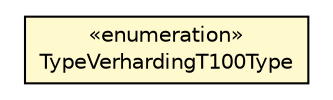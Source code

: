 #!/usr/local/bin/dot
#
# Class diagram 
# Generated by UMLGraph version R5_6-24-gf6e263 (http://www.umlgraph.org/)
#

digraph G {
	edge [fontname="Helvetica",fontsize=10,labelfontname="Helvetica",labelfontsize=10];
	node [fontname="Helvetica",fontsize=10,shape=plaintext];
	nodesep=0.25;
	ranksep=0.5;
	// nl.b3p.topnl.top100nl.TypeVerhardingT100Type
	c45898 [label=<<table title="nl.b3p.topnl.top100nl.TypeVerhardingT100Type" border="0" cellborder="1" cellspacing="0" cellpadding="2" port="p" bgcolor="lemonChiffon" href="./TypeVerhardingT100Type.html">
		<tr><td><table border="0" cellspacing="0" cellpadding="1">
<tr><td align="center" balign="center"> &#171;enumeration&#187; </td></tr>
<tr><td align="center" balign="center"> TypeVerhardingT100Type </td></tr>
		</table></td></tr>
		</table>>, URL="./TypeVerhardingT100Type.html", fontname="Helvetica", fontcolor="black", fontsize=10.0];
}

